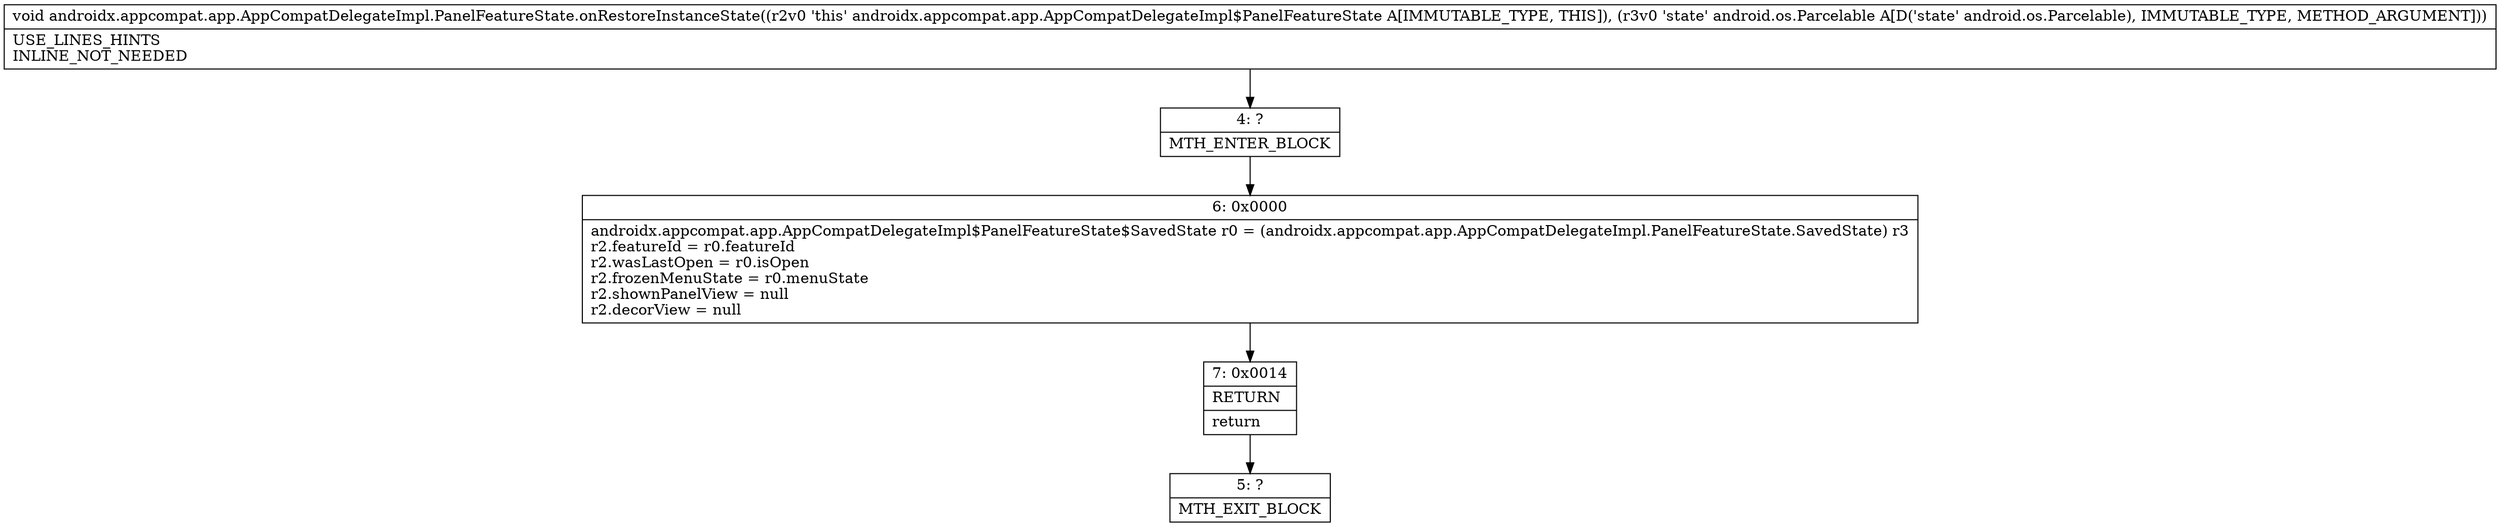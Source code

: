 digraph "CFG forandroidx.appcompat.app.AppCompatDelegateImpl.PanelFeatureState.onRestoreInstanceState(Landroid\/os\/Parcelable;)V" {
Node_4 [shape=record,label="{4\:\ ?|MTH_ENTER_BLOCK\l}"];
Node_6 [shape=record,label="{6\:\ 0x0000|androidx.appcompat.app.AppCompatDelegateImpl$PanelFeatureState$SavedState r0 = (androidx.appcompat.app.AppCompatDelegateImpl.PanelFeatureState.SavedState) r3\lr2.featureId = r0.featureId\lr2.wasLastOpen = r0.isOpen\lr2.frozenMenuState = r0.menuState\lr2.shownPanelView = null\lr2.decorView = null\l}"];
Node_7 [shape=record,label="{7\:\ 0x0014|RETURN\l|return\l}"];
Node_5 [shape=record,label="{5\:\ ?|MTH_EXIT_BLOCK\l}"];
MethodNode[shape=record,label="{void androidx.appcompat.app.AppCompatDelegateImpl.PanelFeatureState.onRestoreInstanceState((r2v0 'this' androidx.appcompat.app.AppCompatDelegateImpl$PanelFeatureState A[IMMUTABLE_TYPE, THIS]), (r3v0 'state' android.os.Parcelable A[D('state' android.os.Parcelable), IMMUTABLE_TYPE, METHOD_ARGUMENT]))  | USE_LINES_HINTS\lINLINE_NOT_NEEDED\l}"];
MethodNode -> Node_4;Node_4 -> Node_6;
Node_6 -> Node_7;
Node_7 -> Node_5;
}


